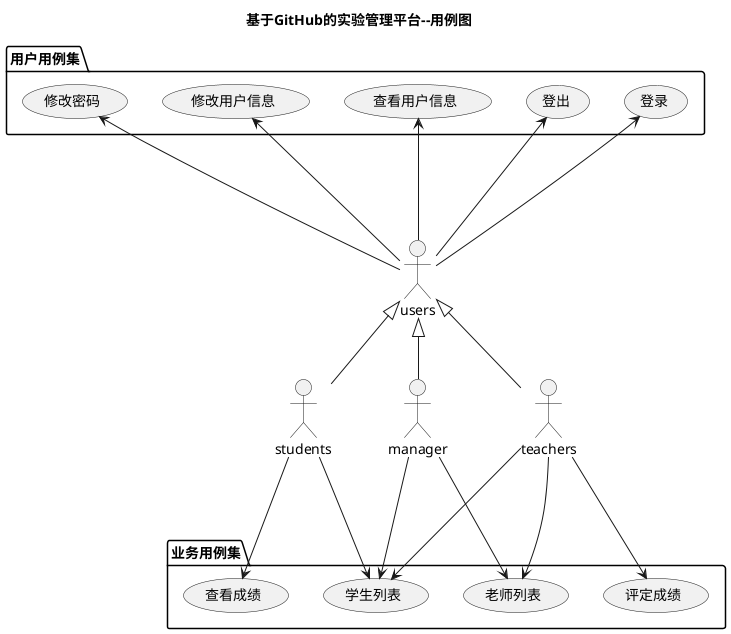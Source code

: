 @startuml
title 基于GitHub的实验管理平台--用例图
actor teachers
actor students
actor manager
actor users
users <|-- teachers
users <|-- students
users <|-- manager

package 用户用例集 {
users --up-> (登录)
users --up-> (登出)
users --up-> (查看用户信息)
users --up-> (修改用户信息)
users --up-> (修改密码)
}
package 业务用例集 {
students ---> (学生列表)
students ---> (查看成绩)
teachers ---> (评定成绩)
teachers ---> (学生列表)
teachers ---> (老师列表)
manager ---> (学生列表)
manager ---> (老师列表)
}

@enduml